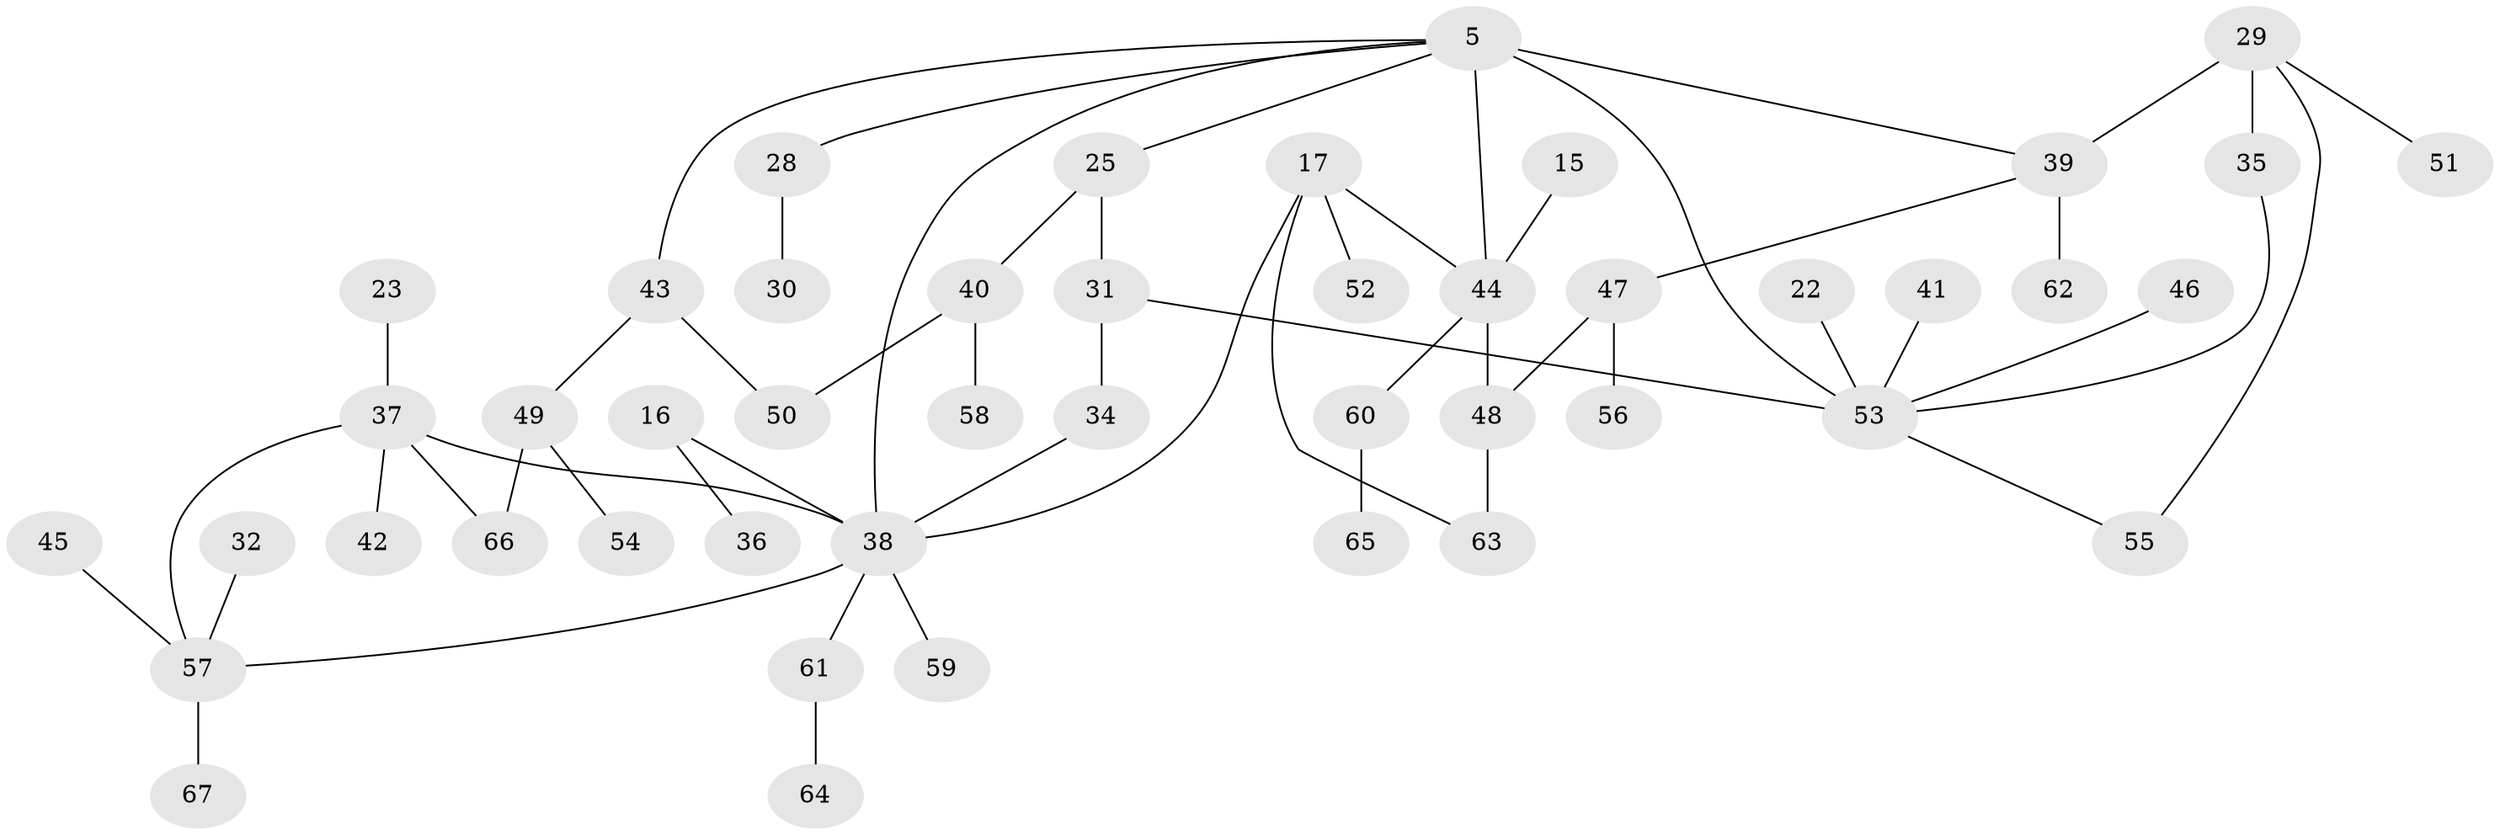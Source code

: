 // original degree distribution, {7: 0.014925373134328358, 5: 0.014925373134328358, 6: 0.014925373134328358, 3: 0.26865671641791045, 2: 0.2835820895522388, 4: 0.1044776119402985, 1: 0.29850746268656714}
// Generated by graph-tools (version 1.1) at 2025/44/03/04/25 21:44:30]
// undirected, 46 vertices, 55 edges
graph export_dot {
graph [start="1"]
  node [color=gray90,style=filled];
  5 [super="+3+2"];
  15;
  16;
  17;
  22;
  23;
  25;
  28;
  29 [super="+9"];
  30;
  31;
  32;
  34;
  35;
  36;
  37 [super="+27+24"];
  38 [super="+1"];
  39 [super="+8"];
  40;
  41;
  42;
  43 [super="+12"];
  44 [super="+7"];
  45;
  46;
  47;
  48 [super="+33"];
  49;
  50;
  51;
  52;
  53 [super="+6+26"];
  54;
  55;
  56;
  57 [super="+10+14+20"];
  58;
  59;
  60;
  61;
  62;
  63;
  64;
  65;
  66;
  67;
  5 -- 25;
  5 -- 38;
  5 -- 44 [weight=2];
  5 -- 28;
  5 -- 53 [weight=2];
  5 -- 39;
  5 -- 43;
  15 -- 44;
  16 -- 36;
  16 -- 38;
  17 -- 52;
  17 -- 63;
  17 -- 44;
  17 -- 38;
  22 -- 53;
  23 -- 37;
  25 -- 31;
  25 -- 40;
  28 -- 30;
  29 -- 39 [weight=2];
  29 -- 51;
  29 -- 55;
  29 -- 35;
  31 -- 34;
  31 -- 53;
  32 -- 57;
  34 -- 38;
  35 -- 53;
  37 -- 42;
  37 -- 57;
  37 -- 66;
  37 -- 38;
  38 -- 59;
  38 -- 61;
  38 -- 57;
  39 -- 47;
  39 -- 62;
  40 -- 58;
  40 -- 50;
  41 -- 53;
  43 -- 49;
  43 -- 50;
  44 -- 60;
  44 -- 48;
  45 -- 57;
  46 -- 53;
  47 -- 56;
  47 -- 48;
  48 -- 63;
  49 -- 54;
  49 -- 66;
  53 -- 55;
  57 -- 67;
  60 -- 65;
  61 -- 64;
}
